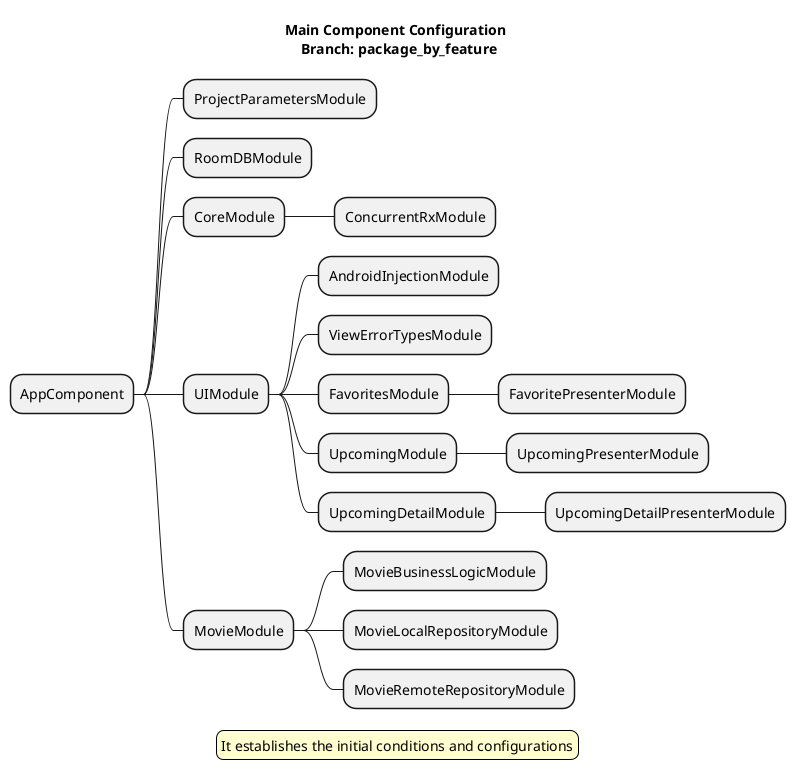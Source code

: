 @startmindmap

title Main Component Configuration \n Branch: package_by_feature
* AppComponent
** ProjectParametersModule
** RoomDBModule
** CoreModule
*** ConcurrentRxModule
** UIModule
*** AndroidInjectionModule
*** ViewErrorTypesModule
*** FavoritesModule
**** FavoritePresenterModule
*** UpcomingModule
**** UpcomingPresenterModule
*** UpcomingDetailModule
**** UpcomingDetailPresenterModule
** MovieModule
*** MovieBusinessLogicModule
*** MovieLocalRepositoryModule
*** MovieRemoteRepositoryModule

legend
It establishes the initial conditions and configurations
end legend

skinparam legendBackgroundColor #FEFECE
@endmindmap